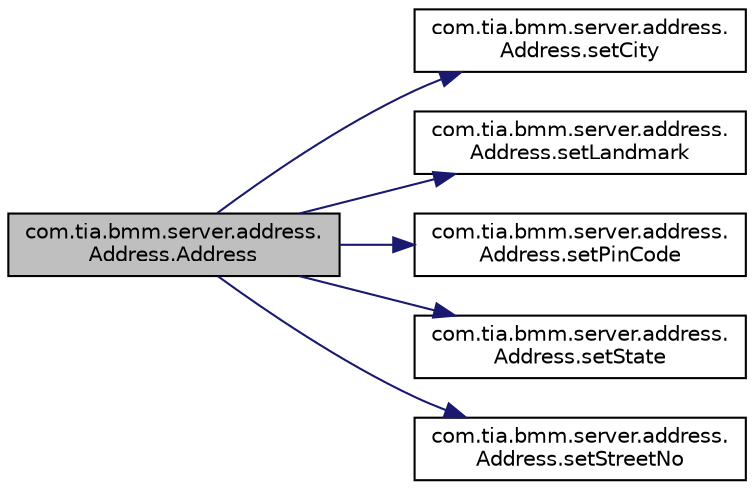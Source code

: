 digraph "com.tia.bmm.server.address.Address.Address"
{
 // INTERACTIVE_SVG=YES
 // LATEX_PDF_SIZE
  edge [fontname="Helvetica",fontsize="10",labelfontname="Helvetica",labelfontsize="10"];
  node [fontname="Helvetica",fontsize="10",shape=record];
  rankdir="LR";
  Node1 [label="com.tia.bmm.server.address.\lAddress.Address",height=0.2,width=0.4,color="black", fillcolor="grey75", style="filled", fontcolor="black",tooltip=" "];
  Node1 -> Node2 [color="midnightblue",fontsize="10",style="solid"];
  Node2 [label="com.tia.bmm.server.address.\lAddress.setCity",height=0.2,width=0.4,color="black", fillcolor="white", style="filled",URL="$d5/da1/classcom_1_1tia_1_1bmm_1_1server_1_1address_1_1_address.html#a6251019801cce394f29ae4901e25589b",tooltip=" "];
  Node1 -> Node3 [color="midnightblue",fontsize="10",style="solid"];
  Node3 [label="com.tia.bmm.server.address.\lAddress.setLandmark",height=0.2,width=0.4,color="black", fillcolor="white", style="filled",URL="$d5/da1/classcom_1_1tia_1_1bmm_1_1server_1_1address_1_1_address.html#a43c0bc427b4283fd27c0c5dbc6dbc622",tooltip=" "];
  Node1 -> Node4 [color="midnightblue",fontsize="10",style="solid"];
  Node4 [label="com.tia.bmm.server.address.\lAddress.setPinCode",height=0.2,width=0.4,color="black", fillcolor="white", style="filled",URL="$d5/da1/classcom_1_1tia_1_1bmm_1_1server_1_1address_1_1_address.html#a48d03e05fa42e4f49fc1e062b6c26bd3",tooltip=" "];
  Node1 -> Node5 [color="midnightblue",fontsize="10",style="solid"];
  Node5 [label="com.tia.bmm.server.address.\lAddress.setState",height=0.2,width=0.4,color="black", fillcolor="white", style="filled",URL="$d5/da1/classcom_1_1tia_1_1bmm_1_1server_1_1address_1_1_address.html#a6e61a1bafaac2e7a685872b8ba2eb3b4",tooltip=" "];
  Node1 -> Node6 [color="midnightblue",fontsize="10",style="solid"];
  Node6 [label="com.tia.bmm.server.address.\lAddress.setStreetNo",height=0.2,width=0.4,color="black", fillcolor="white", style="filled",URL="$d5/da1/classcom_1_1tia_1_1bmm_1_1server_1_1address_1_1_address.html#a2f6ea90933ad093755c925f3e229e2e9",tooltip=" "];
}

